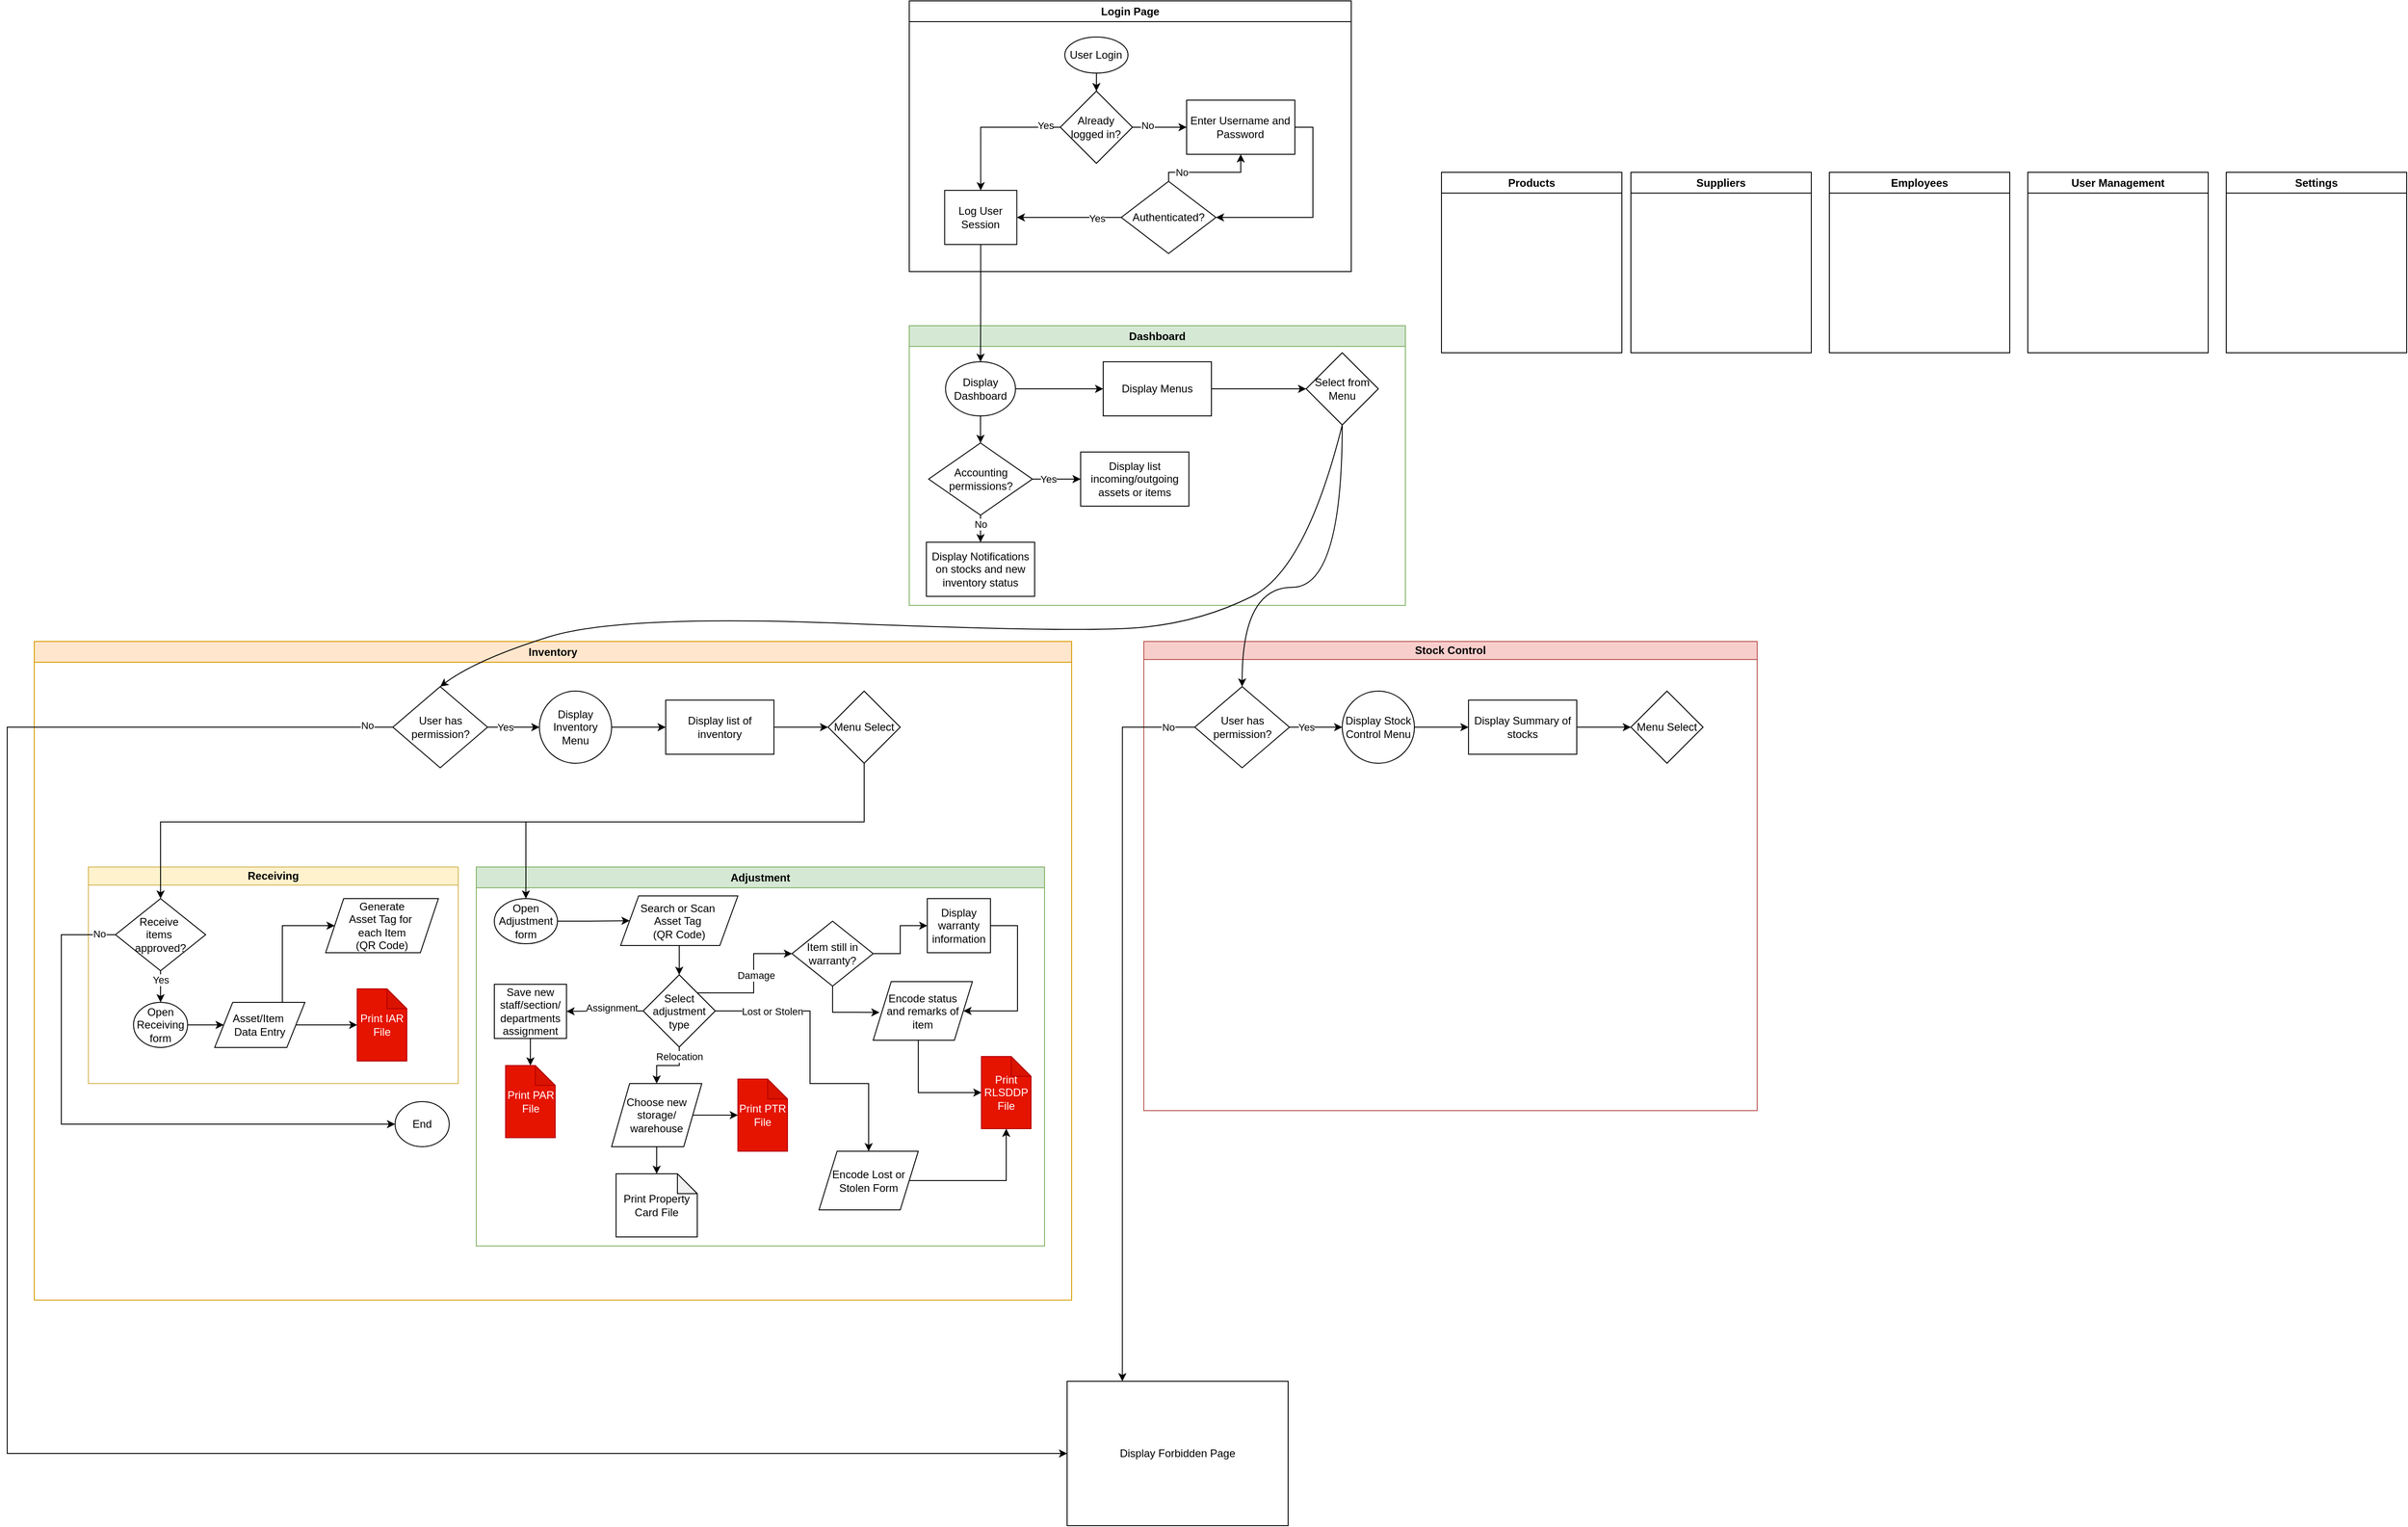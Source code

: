 <mxfile version="24.8.6">
  <diagram id="kgpKYQtTHZ0yAKxKKP6v" name="Page-1">
    <mxGraphModel dx="2643" dy="2066" grid="1" gridSize="10" guides="1" tooltips="1" connect="1" arrows="1" fold="1" page="1" pageScale="1" pageWidth="850" pageHeight="1100" background="#ffffff" math="0" shadow="0">
      <root>
        <mxCell id="0" />
        <mxCell id="1" parent="0" />
        <mxCell id="sbPEuqRtvOU7aVTsuF3H-1" value="Login Page" style="swimlane;whiteSpace=wrap;html=1;" parent="1" vertex="1">
          <mxGeometry x="190" y="-90" width="490" height="300" as="geometry" />
        </mxCell>
        <mxCell id="sbPEuqRtvOU7aVTsuF3H-4" value="" style="edgeStyle=orthogonalEdgeStyle;rounded=0;orthogonalLoop=1;jettySize=auto;html=1;" parent="sbPEuqRtvOU7aVTsuF3H-1" source="sbPEuqRtvOU7aVTsuF3H-2" target="sbPEuqRtvOU7aVTsuF3H-3" edge="1">
          <mxGeometry relative="1" as="geometry" />
        </mxCell>
        <mxCell id="sbPEuqRtvOU7aVTsuF3H-2" value="User Login" style="ellipse;whiteSpace=wrap;html=1;" parent="sbPEuqRtvOU7aVTsuF3H-1" vertex="1">
          <mxGeometry x="172.48" y="40" width="70" height="40" as="geometry" />
        </mxCell>
        <mxCell id="sbPEuqRtvOU7aVTsuF3H-6" value="" style="edgeStyle=orthogonalEdgeStyle;rounded=0;orthogonalLoop=1;jettySize=auto;html=1;" parent="sbPEuqRtvOU7aVTsuF3H-1" source="sbPEuqRtvOU7aVTsuF3H-3" target="sbPEuqRtvOU7aVTsuF3H-5" edge="1">
          <mxGeometry relative="1" as="geometry" />
        </mxCell>
        <mxCell id="sbPEuqRtvOU7aVTsuF3H-8" value="No" style="edgeLabel;html=1;align=center;verticalAlign=middle;resizable=0;points=[];" parent="sbPEuqRtvOU7aVTsuF3H-6" vertex="1" connectable="0">
          <mxGeometry x="-0.444" y="2" relative="1" as="geometry">
            <mxPoint as="offset" />
          </mxGeometry>
        </mxCell>
        <mxCell id="sbPEuqRtvOU7aVTsuF3H-35" style="edgeStyle=orthogonalEdgeStyle;rounded=0;orthogonalLoop=1;jettySize=auto;html=1;exitX=0;exitY=0.5;exitDx=0;exitDy=0;entryX=0.5;entryY=0;entryDx=0;entryDy=0;" parent="sbPEuqRtvOU7aVTsuF3H-1" source="sbPEuqRtvOU7aVTsuF3H-3" target="sbPEuqRtvOU7aVTsuF3H-34" edge="1">
          <mxGeometry relative="1" as="geometry" />
        </mxCell>
        <mxCell id="sbPEuqRtvOU7aVTsuF3H-38" value="Yes" style="edgeLabel;html=1;align=center;verticalAlign=middle;resizable=0;points=[];" parent="sbPEuqRtvOU7aVTsuF3H-35" vertex="1" connectable="0">
          <mxGeometry x="-0.791" y="-2" relative="1" as="geometry">
            <mxPoint as="offset" />
          </mxGeometry>
        </mxCell>
        <mxCell id="sbPEuqRtvOU7aVTsuF3H-3" value="Already logged in?" style="rhombus;whiteSpace=wrap;html=1;" parent="sbPEuqRtvOU7aVTsuF3H-1" vertex="1">
          <mxGeometry x="167.48" y="100" width="80" height="80" as="geometry" />
        </mxCell>
        <mxCell id="sbPEuqRtvOU7aVTsuF3H-15" style="edgeStyle=orthogonalEdgeStyle;rounded=0;orthogonalLoop=1;jettySize=auto;html=1;exitX=1;exitY=0.5;exitDx=0;exitDy=0;entryX=1;entryY=0.5;entryDx=0;entryDy=0;" parent="sbPEuqRtvOU7aVTsuF3H-1" source="sbPEuqRtvOU7aVTsuF3H-5" target="sbPEuqRtvOU7aVTsuF3H-12" edge="1">
          <mxGeometry relative="1" as="geometry" />
        </mxCell>
        <mxCell id="sbPEuqRtvOU7aVTsuF3H-5" value="Enter Username and Password" style="whiteSpace=wrap;html=1;" parent="sbPEuqRtvOU7aVTsuF3H-1" vertex="1">
          <mxGeometry x="307.48" y="110" width="120" height="60" as="geometry" />
        </mxCell>
        <mxCell id="sbPEuqRtvOU7aVTsuF3H-36" style="edgeStyle=orthogonalEdgeStyle;rounded=0;orthogonalLoop=1;jettySize=auto;html=1;exitX=0;exitY=0.5;exitDx=0;exitDy=0;entryX=1;entryY=0.5;entryDx=0;entryDy=0;" parent="sbPEuqRtvOU7aVTsuF3H-1" source="sbPEuqRtvOU7aVTsuF3H-12" target="sbPEuqRtvOU7aVTsuF3H-34" edge="1">
          <mxGeometry relative="1" as="geometry" />
        </mxCell>
        <mxCell id="sbPEuqRtvOU7aVTsuF3H-41" value="Yes" style="edgeLabel;html=1;align=center;verticalAlign=middle;resizable=0;points=[];" parent="sbPEuqRtvOU7aVTsuF3H-36" vertex="1" connectable="0">
          <mxGeometry x="-0.522" y="1" relative="1" as="geometry">
            <mxPoint as="offset" />
          </mxGeometry>
        </mxCell>
        <mxCell id="sbPEuqRtvOU7aVTsuF3H-39" style="edgeStyle=orthogonalEdgeStyle;rounded=0;orthogonalLoop=1;jettySize=auto;html=1;exitX=0.5;exitY=0;exitDx=0;exitDy=0;entryX=0.5;entryY=1;entryDx=0;entryDy=0;" parent="sbPEuqRtvOU7aVTsuF3H-1" source="sbPEuqRtvOU7aVTsuF3H-12" target="sbPEuqRtvOU7aVTsuF3H-5" edge="1">
          <mxGeometry relative="1" as="geometry">
            <Array as="points">
              <mxPoint x="288" y="190" />
              <mxPoint x="368" y="190" />
            </Array>
          </mxGeometry>
        </mxCell>
        <mxCell id="sbPEuqRtvOU7aVTsuF3H-40" value="No" style="edgeLabel;html=1;align=center;verticalAlign=middle;resizable=0;points=[];" parent="sbPEuqRtvOU7aVTsuF3H-39" vertex="1" connectable="0">
          <mxGeometry x="-0.567" relative="1" as="geometry">
            <mxPoint as="offset" />
          </mxGeometry>
        </mxCell>
        <mxCell id="sbPEuqRtvOU7aVTsuF3H-12" value="Authenticated?" style="rhombus;whiteSpace=wrap;html=1;" parent="sbPEuqRtvOU7aVTsuF3H-1" vertex="1">
          <mxGeometry x="235" y="200" width="105" height="80" as="geometry" />
        </mxCell>
        <mxCell id="sbPEuqRtvOU7aVTsuF3H-34" value="Log User Session" style="rounded=0;whiteSpace=wrap;html=1;" parent="sbPEuqRtvOU7aVTsuF3H-1" vertex="1">
          <mxGeometry x="39.24" y="210" width="80" height="60" as="geometry" />
        </mxCell>
        <mxCell id="sbPEuqRtvOU7aVTsuF3H-19" value="Dashboard" style="swimlane;whiteSpace=wrap;html=1;fillColor=#d5e8d4;strokeColor=#82b366;" parent="1" vertex="1">
          <mxGeometry x="190" y="270" width="550" height="310" as="geometry">
            <mxRectangle x="190" y="350" width="100" height="30" as="alternateBounds" />
          </mxGeometry>
        </mxCell>
        <mxCell id="sbPEuqRtvOU7aVTsuF3H-44" value="" style="edgeStyle=orthogonalEdgeStyle;rounded=0;orthogonalLoop=1;jettySize=auto;html=1;" parent="sbPEuqRtvOU7aVTsuF3H-19" source="sbPEuqRtvOU7aVTsuF3H-20" target="sbPEuqRtvOU7aVTsuF3H-43" edge="1">
          <mxGeometry relative="1" as="geometry" />
        </mxCell>
        <mxCell id="mD3hHIEsa4qXd8ChemdI-111" value="" style="edgeStyle=orthogonalEdgeStyle;rounded=0;orthogonalLoop=1;jettySize=auto;html=1;" parent="sbPEuqRtvOU7aVTsuF3H-19" source="sbPEuqRtvOU7aVTsuF3H-20" target="mD3hHIEsa4qXd8ChemdI-104" edge="1">
          <mxGeometry relative="1" as="geometry" />
        </mxCell>
        <mxCell id="sbPEuqRtvOU7aVTsuF3H-20" value="Display Dashboard" style="ellipse;whiteSpace=wrap;html=1;" parent="sbPEuqRtvOU7aVTsuF3H-19" vertex="1">
          <mxGeometry x="40.24" y="40" width="77.52" height="60" as="geometry" />
        </mxCell>
        <mxCell id="sbPEuqRtvOU7aVTsuF3H-47" value="" style="edgeStyle=orthogonalEdgeStyle;rounded=0;orthogonalLoop=1;jettySize=auto;html=1;" parent="sbPEuqRtvOU7aVTsuF3H-19" source="sbPEuqRtvOU7aVTsuF3H-43" target="sbPEuqRtvOU7aVTsuF3H-46" edge="1">
          <mxGeometry relative="1" as="geometry" />
        </mxCell>
        <mxCell id="sbPEuqRtvOU7aVTsuF3H-43" value="Display Menus" style="whiteSpace=wrap;html=1;" parent="sbPEuqRtvOU7aVTsuF3H-19" vertex="1">
          <mxGeometry x="215.0" y="40" width="120" height="60" as="geometry" />
        </mxCell>
        <mxCell id="sbPEuqRtvOU7aVTsuF3H-46" value="Select from Menu" style="rhombus;whiteSpace=wrap;html=1;" parent="sbPEuqRtvOU7aVTsuF3H-19" vertex="1">
          <mxGeometry x="440" y="30" width="80" height="80" as="geometry" />
        </mxCell>
        <mxCell id="mD3hHIEsa4qXd8ChemdI-102" value="Display Notifications on stocks and new inventory status" style="whiteSpace=wrap;html=1;" parent="sbPEuqRtvOU7aVTsuF3H-19" vertex="1">
          <mxGeometry x="19" y="240" width="120" height="60" as="geometry" />
        </mxCell>
        <mxCell id="mD3hHIEsa4qXd8ChemdI-112" value="" style="edgeStyle=orthogonalEdgeStyle;rounded=0;orthogonalLoop=1;jettySize=auto;html=1;" parent="sbPEuqRtvOU7aVTsuF3H-19" source="mD3hHIEsa4qXd8ChemdI-104" target="mD3hHIEsa4qXd8ChemdI-102" edge="1">
          <mxGeometry relative="1" as="geometry" />
        </mxCell>
        <mxCell id="mD3hHIEsa4qXd8ChemdI-113" value="No" style="edgeLabel;html=1;align=center;verticalAlign=middle;resizable=0;points=[];" parent="mD3hHIEsa4qXd8ChemdI-112" vertex="1" connectable="0">
          <mxGeometry x="-0.717" y="-1" relative="1" as="geometry">
            <mxPoint x="1" y="3" as="offset" />
          </mxGeometry>
        </mxCell>
        <mxCell id="mD3hHIEsa4qXd8ChemdI-115" value="" style="edgeStyle=orthogonalEdgeStyle;rounded=0;orthogonalLoop=1;jettySize=auto;html=1;" parent="sbPEuqRtvOU7aVTsuF3H-19" source="mD3hHIEsa4qXd8ChemdI-104" target="mD3hHIEsa4qXd8ChemdI-114" edge="1">
          <mxGeometry relative="1" as="geometry" />
        </mxCell>
        <mxCell id="mD3hHIEsa4qXd8ChemdI-116" value="Yes" style="edgeLabel;html=1;align=center;verticalAlign=middle;resizable=0;points=[];" parent="mD3hHIEsa4qXd8ChemdI-115" vertex="1" connectable="0">
          <mxGeometry x="-0.337" relative="1" as="geometry">
            <mxPoint as="offset" />
          </mxGeometry>
        </mxCell>
        <mxCell id="mD3hHIEsa4qXd8ChemdI-104" value="Accounting permissions?" style="rhombus;whiteSpace=wrap;html=1;" parent="sbPEuqRtvOU7aVTsuF3H-19" vertex="1">
          <mxGeometry x="21.5" y="130" width="115" height="80" as="geometry" />
        </mxCell>
        <mxCell id="mD3hHIEsa4qXd8ChemdI-114" value="Display list incoming/outgoing assets or items" style="whiteSpace=wrap;html=1;" parent="sbPEuqRtvOU7aVTsuF3H-19" vertex="1">
          <mxGeometry x="190" y="140" width="120" height="60" as="geometry" />
        </mxCell>
        <mxCell id="sbPEuqRtvOU7aVTsuF3H-48" value="Inventory" style="swimlane;whiteSpace=wrap;html=1;fillColor=#ffe6cc;strokeColor=#d79b00;" parent="1" vertex="1">
          <mxGeometry x="-780" y="620" width="1150" height="730" as="geometry" />
        </mxCell>
        <mxCell id="sbPEuqRtvOU7aVTsuF3H-61" value="" style="edgeStyle=orthogonalEdgeStyle;rounded=0;orthogonalLoop=1;jettySize=auto;html=1;" parent="sbPEuqRtvOU7aVTsuF3H-48" source="sbPEuqRtvOU7aVTsuF3H-55" target="sbPEuqRtvOU7aVTsuF3H-60" edge="1">
          <mxGeometry relative="1" as="geometry" />
        </mxCell>
        <mxCell id="sbPEuqRtvOU7aVTsuF3H-73" value="Yes" style="edgeLabel;html=1;align=center;verticalAlign=middle;resizable=0;points=[];" parent="sbPEuqRtvOU7aVTsuF3H-61" vertex="1" connectable="0">
          <mxGeometry x="-0.325" relative="1" as="geometry">
            <mxPoint as="offset" />
          </mxGeometry>
        </mxCell>
        <mxCell id="sbPEuqRtvOU7aVTsuF3H-55" value="User has permission?" style="rhombus;whiteSpace=wrap;html=1;" parent="sbPEuqRtvOU7aVTsuF3H-48" vertex="1">
          <mxGeometry x="397.5" y="50" width="105" height="90" as="geometry" />
        </mxCell>
        <mxCell id="sbPEuqRtvOU7aVTsuF3H-81" style="edgeStyle=orthogonalEdgeStyle;rounded=0;orthogonalLoop=1;jettySize=auto;html=1;exitX=1;exitY=0.5;exitDx=0;exitDy=0;entryX=0;entryY=0.5;entryDx=0;entryDy=0;" parent="sbPEuqRtvOU7aVTsuF3H-48" source="sbPEuqRtvOU7aVTsuF3H-60" target="sbPEuqRtvOU7aVTsuF3H-80" edge="1">
          <mxGeometry relative="1" as="geometry" />
        </mxCell>
        <mxCell id="sbPEuqRtvOU7aVTsuF3H-60" value="Display Inventory Menu" style="ellipse;whiteSpace=wrap;html=1;" parent="sbPEuqRtvOU7aVTsuF3H-48" vertex="1">
          <mxGeometry x="560" y="55" width="80" height="80" as="geometry" />
        </mxCell>
        <mxCell id="sbPEuqRtvOU7aVTsuF3H-62" value="Receiving" style="swimlane;whiteSpace=wrap;html=1;startSize=20;fillColor=#fff2cc;strokeColor=#d6b656;" parent="sbPEuqRtvOU7aVTsuF3H-48" vertex="1">
          <mxGeometry x="60" y="250" width="410" height="240" as="geometry" />
        </mxCell>
        <mxCell id="mD3hHIEsa4qXd8ChemdI-2" value="" style="edgeStyle=orthogonalEdgeStyle;rounded=0;orthogonalLoop=1;jettySize=auto;html=1;" parent="sbPEuqRtvOU7aVTsuF3H-62" source="sbPEuqRtvOU7aVTsuF3H-78" target="mD3hHIEsa4qXd8ChemdI-1" edge="1">
          <mxGeometry relative="1" as="geometry" />
        </mxCell>
        <mxCell id="sbPEuqRtvOU7aVTsuF3H-78" value="Open Receiving form" style="ellipse;whiteSpace=wrap;html=1;" parent="sbPEuqRtvOU7aVTsuF3H-62" vertex="1">
          <mxGeometry x="50" y="150" width="60" height="50" as="geometry" />
        </mxCell>
        <mxCell id="mD3hHIEsa4qXd8ChemdI-20" style="edgeStyle=orthogonalEdgeStyle;rounded=0;orthogonalLoop=1;jettySize=auto;html=1;entryX=0;entryY=0.5;entryDx=0;entryDy=0;exitX=0.75;exitY=0;exitDx=0;exitDy=0;" parent="sbPEuqRtvOU7aVTsuF3H-62" source="mD3hHIEsa4qXd8ChemdI-1" target="mD3hHIEsa4qXd8ChemdI-4" edge="1">
          <mxGeometry relative="1" as="geometry">
            <mxPoint x="220" y="110" as="sourcePoint" />
            <Array as="points">
              <mxPoint x="215" y="65" />
            </Array>
          </mxGeometry>
        </mxCell>
        <mxCell id="mD3hHIEsa4qXd8ChemdI-1" value="Asset/Item&amp;nbsp;&lt;div&gt;Data Entry&lt;/div&gt;" style="shape=parallelogram;perimeter=parallelogramPerimeter;whiteSpace=wrap;html=1;fixedSize=1;" parent="sbPEuqRtvOU7aVTsuF3H-62" vertex="1">
          <mxGeometry x="140" y="150" width="100" height="50" as="geometry" />
        </mxCell>
        <mxCell id="mD3hHIEsa4qXd8ChemdI-4" value="Generate&lt;div&gt;Asset Tag for&amp;nbsp;&lt;/div&gt;&lt;div&gt;each Item&lt;/div&gt;&lt;div&gt;(QR Code)&lt;/div&gt;" style="shape=parallelogram;perimeter=parallelogramPerimeter;whiteSpace=wrap;html=1;fixedSize=1;" parent="sbPEuqRtvOU7aVTsuF3H-62" vertex="1">
          <mxGeometry x="263" y="35" width="125" height="60" as="geometry" />
        </mxCell>
        <mxCell id="mD3hHIEsa4qXd8ChemdI-8" value="Print IAR&lt;div&gt;File&lt;/div&gt;" style="shape=note;whiteSpace=wrap;html=1;backgroundOutline=1;darkOpacity=0.05;size=22;fillColor=#e51400;fontColor=#ffffff;strokeColor=#B20000;" parent="sbPEuqRtvOU7aVTsuF3H-62" vertex="1">
          <mxGeometry x="298" y="135" width="55" height="80" as="geometry" />
        </mxCell>
        <mxCell id="mD3hHIEsa4qXd8ChemdI-18" style="edgeStyle=orthogonalEdgeStyle;rounded=0;orthogonalLoop=1;jettySize=auto;html=1;exitX=0.5;exitY=1;exitDx=0;exitDy=0;entryX=0.5;entryY=0;entryDx=0;entryDy=0;" parent="sbPEuqRtvOU7aVTsuF3H-62" source="mD3hHIEsa4qXd8ChemdI-11" target="sbPEuqRtvOU7aVTsuF3H-78" edge="1">
          <mxGeometry relative="1" as="geometry" />
        </mxCell>
        <mxCell id="mD3hHIEsa4qXd8ChemdI-22" value="Yes" style="edgeLabel;html=1;align=center;verticalAlign=middle;resizable=0;points=[];" parent="mD3hHIEsa4qXd8ChemdI-18" vertex="1" connectable="0">
          <mxGeometry x="-0.166" y="1" relative="1" as="geometry">
            <mxPoint x="-1" y="-5" as="offset" />
          </mxGeometry>
        </mxCell>
        <mxCell id="mD3hHIEsa4qXd8ChemdI-11" value="Receive&amp;nbsp;&lt;div&gt;items&amp;nbsp;&lt;/div&gt;&lt;div&gt;approved?&lt;/div&gt;" style="rhombus;whiteSpace=wrap;html=1;" parent="sbPEuqRtvOU7aVTsuF3H-62" vertex="1">
          <mxGeometry x="30" y="35" width="100" height="80" as="geometry" />
        </mxCell>
        <mxCell id="mD3hHIEsa4qXd8ChemdI-21" style="edgeStyle=orthogonalEdgeStyle;rounded=0;orthogonalLoop=1;jettySize=auto;html=1;exitX=1;exitY=0.5;exitDx=0;exitDy=0;entryX=0;entryY=0.5;entryDx=0;entryDy=0;entryPerimeter=0;" parent="sbPEuqRtvOU7aVTsuF3H-62" source="mD3hHIEsa4qXd8ChemdI-1" target="mD3hHIEsa4qXd8ChemdI-8" edge="1">
          <mxGeometry relative="1" as="geometry" />
        </mxCell>
        <mxCell id="sbPEuqRtvOU7aVTsuF3H-71" value="Adjustment" style="swimlane;whiteSpace=wrap;html=1;fillColor=#d5e8d4;strokeColor=#82b366;" parent="sbPEuqRtvOU7aVTsuF3H-48" vertex="1">
          <mxGeometry x="490" y="250" width="630" height="420" as="geometry" />
        </mxCell>
        <mxCell id="mD3hHIEsa4qXd8ChemdI-38" style="edgeStyle=orthogonalEdgeStyle;rounded=0;orthogonalLoop=1;jettySize=auto;html=1;" parent="sbPEuqRtvOU7aVTsuF3H-71" source="mD3hHIEsa4qXd8ChemdI-26" target="mD3hHIEsa4qXd8ChemdI-37" edge="1">
          <mxGeometry relative="1" as="geometry" />
        </mxCell>
        <mxCell id="mD3hHIEsa4qXd8ChemdI-26" value="Open Adjustment form" style="ellipse;whiteSpace=wrap;html=1;" parent="sbPEuqRtvOU7aVTsuF3H-71" vertex="1">
          <mxGeometry x="20" y="35" width="70" height="50" as="geometry" />
        </mxCell>
        <mxCell id="mD3hHIEsa4qXd8ChemdI-36" style="edgeStyle=orthogonalEdgeStyle;rounded=0;orthogonalLoop=1;jettySize=auto;html=1;exitX=0;exitY=0.5;exitDx=0;exitDy=0;" parent="sbPEuqRtvOU7aVTsuF3H-71" source="mD3hHIEsa4qXd8ChemdI-32" target="mD3hHIEsa4qXd8ChemdI-35" edge="1">
          <mxGeometry relative="1" as="geometry" />
        </mxCell>
        <mxCell id="mD3hHIEsa4qXd8ChemdI-43" value="Assignment" style="edgeLabel;html=1;align=center;verticalAlign=middle;resizable=0;points=[];" parent="mD3hHIEsa4qXd8ChemdI-36" vertex="1" connectable="0">
          <mxGeometry x="-0.415" relative="1" as="geometry">
            <mxPoint x="-10" y="-4" as="offset" />
          </mxGeometry>
        </mxCell>
        <mxCell id="mD3hHIEsa4qXd8ChemdI-45" style="edgeStyle=orthogonalEdgeStyle;rounded=0;orthogonalLoop=1;jettySize=auto;html=1;exitX=0.5;exitY=1;exitDx=0;exitDy=0;entryX=0.5;entryY=0;entryDx=0;entryDy=0;" parent="sbPEuqRtvOU7aVTsuF3H-71" source="mD3hHIEsa4qXd8ChemdI-32" target="mD3hHIEsa4qXd8ChemdI-44" edge="1">
          <mxGeometry relative="1" as="geometry">
            <Array as="points">
              <mxPoint x="225" y="220" />
              <mxPoint x="200" y="220" />
            </Array>
          </mxGeometry>
        </mxCell>
        <mxCell id="mD3hHIEsa4qXd8ChemdI-46" value="Relocation" style="edgeLabel;html=1;align=center;verticalAlign=middle;resizable=0;points=[];" parent="mD3hHIEsa4qXd8ChemdI-45" vertex="1" connectable="0">
          <mxGeometry x="-0.529" relative="1" as="geometry">
            <mxPoint y="-5" as="offset" />
          </mxGeometry>
        </mxCell>
        <mxCell id="mD3hHIEsa4qXd8ChemdI-71" value="" style="edgeStyle=orthogonalEdgeStyle;rounded=0;orthogonalLoop=1;jettySize=auto;html=1;exitX=1;exitY=0;exitDx=0;exitDy=0;" parent="sbPEuqRtvOU7aVTsuF3H-71" source="mD3hHIEsa4qXd8ChemdI-32" target="mD3hHIEsa4qXd8ChemdI-69" edge="1">
          <mxGeometry relative="1" as="geometry" />
        </mxCell>
        <mxCell id="mD3hHIEsa4qXd8ChemdI-72" value="Damage" style="edgeLabel;html=1;align=center;verticalAlign=middle;resizable=0;points=[];" parent="mD3hHIEsa4qXd8ChemdI-71" vertex="1" connectable="0">
          <mxGeometry x="-0.312" y="2" relative="1" as="geometry">
            <mxPoint x="14" y="-18" as="offset" />
          </mxGeometry>
        </mxCell>
        <mxCell id="mD3hHIEsa4qXd8ChemdI-85" style="edgeStyle=orthogonalEdgeStyle;rounded=0;orthogonalLoop=1;jettySize=auto;html=1;entryX=0.5;entryY=0;entryDx=0;entryDy=0;" parent="sbPEuqRtvOU7aVTsuF3H-71" source="mD3hHIEsa4qXd8ChemdI-32" target="mD3hHIEsa4qXd8ChemdI-84" edge="1">
          <mxGeometry relative="1" as="geometry">
            <Array as="points">
              <mxPoint x="370" y="160" />
              <mxPoint x="370" y="240" />
              <mxPoint x="435" y="240" />
            </Array>
          </mxGeometry>
        </mxCell>
        <mxCell id="mD3hHIEsa4qXd8ChemdI-86" value="Lost or Stolen" style="edgeLabel;html=1;align=center;verticalAlign=middle;resizable=0;points=[];" parent="mD3hHIEsa4qXd8ChemdI-85" vertex="1" connectable="0">
          <mxGeometry x="-0.615" relative="1" as="geometry">
            <mxPoint as="offset" />
          </mxGeometry>
        </mxCell>
        <mxCell id="mD3hHIEsa4qXd8ChemdI-32" value="Select adjustment type" style="rhombus;whiteSpace=wrap;html=1;" parent="sbPEuqRtvOU7aVTsuF3H-71" vertex="1">
          <mxGeometry x="185" y="119.5" width="80" height="80" as="geometry" />
        </mxCell>
        <mxCell id="mD3hHIEsa4qXd8ChemdI-42" value="" style="edgeStyle=orthogonalEdgeStyle;rounded=0;orthogonalLoop=1;jettySize=auto;html=1;" parent="sbPEuqRtvOU7aVTsuF3H-71" source="mD3hHIEsa4qXd8ChemdI-35" target="mD3hHIEsa4qXd8ChemdI-40" edge="1">
          <mxGeometry relative="1" as="geometry" />
        </mxCell>
        <mxCell id="mD3hHIEsa4qXd8ChemdI-35" value="Save new staff/section/&lt;div&gt;departments assignment&lt;/div&gt;" style="rounded=0;whiteSpace=wrap;html=1;" parent="sbPEuqRtvOU7aVTsuF3H-71" vertex="1">
          <mxGeometry x="20" y="130" width="80" height="60" as="geometry" />
        </mxCell>
        <mxCell id="mD3hHIEsa4qXd8ChemdI-39" value="" style="edgeStyle=orthogonalEdgeStyle;rounded=0;orthogonalLoop=1;jettySize=auto;html=1;" parent="sbPEuqRtvOU7aVTsuF3H-71" source="mD3hHIEsa4qXd8ChemdI-37" target="mD3hHIEsa4qXd8ChemdI-32" edge="1">
          <mxGeometry relative="1" as="geometry" />
        </mxCell>
        <mxCell id="mD3hHIEsa4qXd8ChemdI-37" value="Search or Scan&amp;nbsp;&lt;div&gt;Asset Tag&amp;nbsp;&lt;/div&gt;&lt;div&gt;(QR Code)&lt;/div&gt;" style="shape=parallelogram;perimeter=parallelogramPerimeter;whiteSpace=wrap;html=1;fixedSize=1;" parent="sbPEuqRtvOU7aVTsuF3H-71" vertex="1">
          <mxGeometry x="160" y="32" width="130" height="55" as="geometry" />
        </mxCell>
        <mxCell id="mD3hHIEsa4qXd8ChemdI-40" value="Print PAR File" style="shape=note;whiteSpace=wrap;html=1;backgroundOutline=1;darkOpacity=0.05;size=22;fillColor=#e51400;fontColor=#ffffff;strokeColor=#B20000;" parent="sbPEuqRtvOU7aVTsuF3H-71" vertex="1">
          <mxGeometry x="32.5" y="220" width="55" height="80" as="geometry" />
        </mxCell>
        <mxCell id="mD3hHIEsa4qXd8ChemdI-64" value="" style="edgeStyle=orthogonalEdgeStyle;rounded=0;orthogonalLoop=1;jettySize=auto;html=1;" parent="sbPEuqRtvOU7aVTsuF3H-71" source="mD3hHIEsa4qXd8ChemdI-44" target="mD3hHIEsa4qXd8ChemdI-63" edge="1">
          <mxGeometry relative="1" as="geometry" />
        </mxCell>
        <mxCell id="mD3hHIEsa4qXd8ChemdI-65" value="" style="edgeStyle=orthogonalEdgeStyle;rounded=0;orthogonalLoop=1;jettySize=auto;html=1;" parent="sbPEuqRtvOU7aVTsuF3H-71" source="mD3hHIEsa4qXd8ChemdI-44" target="mD3hHIEsa4qXd8ChemdI-47" edge="1">
          <mxGeometry relative="1" as="geometry" />
        </mxCell>
        <mxCell id="mD3hHIEsa4qXd8ChemdI-44" value="Choose new storage/&lt;div&gt;warehouse&lt;/div&gt;" style="rounded=0;whiteSpace=wrap;html=1;shape=parallelogram;perimeter=parallelogramPerimeter;fixedSize=1;" parent="sbPEuqRtvOU7aVTsuF3H-71" vertex="1">
          <mxGeometry x="150" y="240" width="100" height="70" as="geometry" />
        </mxCell>
        <mxCell id="mD3hHIEsa4qXd8ChemdI-47" value="Print PTR File" style="shape=note;whiteSpace=wrap;html=1;backgroundOutline=1;darkOpacity=0.05;size=22;fillColor=#e51400;fontColor=#ffffff;strokeColor=#B20000;" parent="sbPEuqRtvOU7aVTsuF3H-71" vertex="1">
          <mxGeometry x="290" y="235" width="55" height="80" as="geometry" />
        </mxCell>
        <mxCell id="mD3hHIEsa4qXd8ChemdI-63" value="Print Property Card File" style="shape=note;whiteSpace=wrap;html=1;backgroundOutline=1;darkOpacity=0.05;size=22;" parent="sbPEuqRtvOU7aVTsuF3H-71" vertex="1">
          <mxGeometry x="155" y="340" width="90" height="70" as="geometry" />
        </mxCell>
        <mxCell id="mD3hHIEsa4qXd8ChemdI-66" value="Encode status&lt;div&gt;and remarks of&lt;/div&gt;&lt;div&gt;item&lt;/div&gt;" style="rounded=0;whiteSpace=wrap;html=1;shape=parallelogram;perimeter=parallelogramPerimeter;fixedSize=1;" parent="sbPEuqRtvOU7aVTsuF3H-71" vertex="1">
          <mxGeometry x="440" y="127" width="110" height="65" as="geometry" />
        </mxCell>
        <mxCell id="mD3hHIEsa4qXd8ChemdI-80" style="edgeStyle=orthogonalEdgeStyle;rounded=0;orthogonalLoop=1;jettySize=auto;html=1;entryX=0;entryY=0.5;entryDx=0;entryDy=0;" parent="sbPEuqRtvOU7aVTsuF3H-71" source="mD3hHIEsa4qXd8ChemdI-69" target="mD3hHIEsa4qXd8ChemdI-70" edge="1">
          <mxGeometry relative="1" as="geometry" />
        </mxCell>
        <mxCell id="mD3hHIEsa4qXd8ChemdI-69" value="Item still in warranty?" style="rounded=0;whiteSpace=wrap;html=1;shape=rhombus;perimeter=rhombusPerimeter;" parent="sbPEuqRtvOU7aVTsuF3H-71" vertex="1">
          <mxGeometry x="350" y="60" width="90" height="72" as="geometry" />
        </mxCell>
        <mxCell id="mD3hHIEsa4qXd8ChemdI-83" style="edgeStyle=orthogonalEdgeStyle;rounded=0;orthogonalLoop=1;jettySize=auto;html=1;entryX=1;entryY=0.5;entryDx=0;entryDy=0;" parent="sbPEuqRtvOU7aVTsuF3H-71" source="mD3hHIEsa4qXd8ChemdI-70" target="mD3hHIEsa4qXd8ChemdI-66" edge="1">
          <mxGeometry relative="1" as="geometry">
            <Array as="points">
              <mxPoint x="600" y="65" />
              <mxPoint x="600" y="160" />
            </Array>
          </mxGeometry>
        </mxCell>
        <mxCell id="mD3hHIEsa4qXd8ChemdI-70" value="Display warranty information" style="rounded=0;whiteSpace=wrap;html=1;" parent="sbPEuqRtvOU7aVTsuF3H-71" vertex="1">
          <mxGeometry x="500" y="35" width="70" height="60" as="geometry" />
        </mxCell>
        <mxCell id="mD3hHIEsa4qXd8ChemdI-78" value="Print RLSDDP&lt;div&gt;File&lt;/div&gt;" style="shape=note;whiteSpace=wrap;html=1;backgroundOutline=1;darkOpacity=0.05;size=22;fillColor=#e51400;fontColor=#ffffff;strokeColor=#B20000;" parent="sbPEuqRtvOU7aVTsuF3H-71" vertex="1">
          <mxGeometry x="560" y="210" width="55" height="80" as="geometry" />
        </mxCell>
        <mxCell id="mD3hHIEsa4qXd8ChemdI-81" style="edgeStyle=orthogonalEdgeStyle;rounded=0;orthogonalLoop=1;jettySize=auto;html=1;exitX=0.5;exitY=1;exitDx=0;exitDy=0;entryX=0.063;entryY=0.525;entryDx=0;entryDy=0;entryPerimeter=0;" parent="sbPEuqRtvOU7aVTsuF3H-71" source="mD3hHIEsa4qXd8ChemdI-69" target="mD3hHIEsa4qXd8ChemdI-66" edge="1">
          <mxGeometry relative="1" as="geometry">
            <Array as="points">
              <mxPoint x="395" y="161" />
              <mxPoint x="420" y="161" />
            </Array>
          </mxGeometry>
        </mxCell>
        <mxCell id="mD3hHIEsa4qXd8ChemdI-82" style="edgeStyle=orthogonalEdgeStyle;rounded=0;orthogonalLoop=1;jettySize=auto;html=1;entryX=0;entryY=0.5;entryDx=0;entryDy=0;entryPerimeter=0;" parent="sbPEuqRtvOU7aVTsuF3H-71" source="mD3hHIEsa4qXd8ChemdI-66" target="mD3hHIEsa4qXd8ChemdI-78" edge="1">
          <mxGeometry relative="1" as="geometry">
            <Array as="points">
              <mxPoint x="490" y="250" />
            </Array>
          </mxGeometry>
        </mxCell>
        <mxCell id="mD3hHIEsa4qXd8ChemdI-84" value="Encode Lost or Stolen Form" style="rounded=0;whiteSpace=wrap;html=1;shape=parallelogram;perimeter=parallelogramPerimeter;fixedSize=1;" parent="sbPEuqRtvOU7aVTsuF3H-71" vertex="1">
          <mxGeometry x="380" y="315" width="110" height="65" as="geometry" />
        </mxCell>
        <mxCell id="mD3hHIEsa4qXd8ChemdI-87" style="edgeStyle=orthogonalEdgeStyle;rounded=0;orthogonalLoop=1;jettySize=auto;html=1;entryX=0.5;entryY=1;entryDx=0;entryDy=0;entryPerimeter=0;" parent="sbPEuqRtvOU7aVTsuF3H-71" source="mD3hHIEsa4qXd8ChemdI-84" target="mD3hHIEsa4qXd8ChemdI-78" edge="1">
          <mxGeometry relative="1" as="geometry" />
        </mxCell>
        <mxCell id="sbPEuqRtvOU7aVTsuF3H-77" style="edgeStyle=orthogonalEdgeStyle;rounded=0;orthogonalLoop=1;jettySize=auto;html=1;exitX=0.5;exitY=1;exitDx=0;exitDy=0;entryX=0.5;entryY=0;entryDx=0;entryDy=0;" parent="sbPEuqRtvOU7aVTsuF3H-48" source="sbPEuqRtvOU7aVTsuF3H-74" target="mD3hHIEsa4qXd8ChemdI-26" edge="1">
          <mxGeometry relative="1" as="geometry">
            <Array as="points">
              <mxPoint x="920" y="200" />
              <mxPoint x="545" y="200" />
            </Array>
          </mxGeometry>
        </mxCell>
        <mxCell id="mD3hHIEsa4qXd8ChemdI-19" style="edgeStyle=orthogonalEdgeStyle;rounded=0;orthogonalLoop=1;jettySize=auto;html=1;exitX=0.5;exitY=1;exitDx=0;exitDy=0;entryX=0.5;entryY=0;entryDx=0;entryDy=0;" parent="sbPEuqRtvOU7aVTsuF3H-48" source="sbPEuqRtvOU7aVTsuF3H-74" target="mD3hHIEsa4qXd8ChemdI-11" edge="1">
          <mxGeometry relative="1" as="geometry">
            <Array as="points">
              <mxPoint x="920" y="200" />
              <mxPoint x="140" y="200" />
            </Array>
          </mxGeometry>
        </mxCell>
        <mxCell id="sbPEuqRtvOU7aVTsuF3H-74" value="Menu Select" style="rhombus;whiteSpace=wrap;html=1;" parent="sbPEuqRtvOU7aVTsuF3H-48" vertex="1">
          <mxGeometry x="880" y="55" width="80" height="80" as="geometry" />
        </mxCell>
        <mxCell id="mD3hHIEsa4qXd8ChemdI-101" style="edgeStyle=orthogonalEdgeStyle;rounded=0;orthogonalLoop=1;jettySize=auto;html=1;exitX=1;exitY=0.5;exitDx=0;exitDy=0;entryX=0;entryY=0.5;entryDx=0;entryDy=0;" parent="sbPEuqRtvOU7aVTsuF3H-48" source="sbPEuqRtvOU7aVTsuF3H-80" target="sbPEuqRtvOU7aVTsuF3H-74" edge="1">
          <mxGeometry relative="1" as="geometry" />
        </mxCell>
        <mxCell id="sbPEuqRtvOU7aVTsuF3H-80" value="Display list of inventory" style="whiteSpace=wrap;html=1;" parent="sbPEuqRtvOU7aVTsuF3H-48" vertex="1">
          <mxGeometry x="700" y="65" width="120" height="60" as="geometry" />
        </mxCell>
        <mxCell id="mD3hHIEsa4qXd8ChemdI-23" value="End" style="ellipse;whiteSpace=wrap;html=1;" parent="sbPEuqRtvOU7aVTsuF3H-48" vertex="1">
          <mxGeometry x="400" y="510" width="60" height="50" as="geometry" />
        </mxCell>
        <mxCell id="mD3hHIEsa4qXd8ChemdI-27" style="edgeStyle=orthogonalEdgeStyle;rounded=0;orthogonalLoop=1;jettySize=auto;html=1;entryX=0;entryY=0.5;entryDx=0;entryDy=0;" parent="sbPEuqRtvOU7aVTsuF3H-48" source="mD3hHIEsa4qXd8ChemdI-11" target="mD3hHIEsa4qXd8ChemdI-23" edge="1">
          <mxGeometry relative="1" as="geometry">
            <Array as="points">
              <mxPoint x="30" y="325" />
              <mxPoint x="30" y="535" />
            </Array>
          </mxGeometry>
        </mxCell>
        <mxCell id="mD3hHIEsa4qXd8ChemdI-28" value="No" style="edgeLabel;html=1;align=center;verticalAlign=middle;resizable=0;points=[];" parent="mD3hHIEsa4qXd8ChemdI-27" vertex="1" connectable="0">
          <mxGeometry x="-0.944" y="-1" relative="1" as="geometry">
            <mxPoint as="offset" />
          </mxGeometry>
        </mxCell>
        <mxCell id="sbPEuqRtvOU7aVTsuF3H-49" value="Stock Control" style="swimlane;whiteSpace=wrap;html=1;fillColor=#f8cecc;strokeColor=#b85450;startSize=20;" parent="1" vertex="1">
          <mxGeometry x="450" y="620" width="680" height="520" as="geometry" />
        </mxCell>
        <mxCell id="mD3hHIEsa4qXd8ChemdI-95" style="edgeStyle=orthogonalEdgeStyle;rounded=0;orthogonalLoop=1;jettySize=auto;html=1;exitX=1;exitY=0.5;exitDx=0;exitDy=0;" parent="sbPEuqRtvOU7aVTsuF3H-49" source="mD3hHIEsa4qXd8ChemdI-88" target="mD3hHIEsa4qXd8ChemdI-94" edge="1">
          <mxGeometry relative="1" as="geometry" />
        </mxCell>
        <mxCell id="mD3hHIEsa4qXd8ChemdI-96" value="Yes" style="edgeLabel;html=1;align=center;verticalAlign=middle;resizable=0;points=[];" parent="mD3hHIEsa4qXd8ChemdI-95" vertex="1" connectable="0">
          <mxGeometry x="-0.597" y="1" relative="1" as="geometry">
            <mxPoint x="6" y="1" as="offset" />
          </mxGeometry>
        </mxCell>
        <mxCell id="mD3hHIEsa4qXd8ChemdI-88" value="User has permission?" style="rhombus;whiteSpace=wrap;html=1;" parent="sbPEuqRtvOU7aVTsuF3H-49" vertex="1">
          <mxGeometry x="56.52" y="50" width="105" height="90" as="geometry" />
        </mxCell>
        <mxCell id="mD3hHIEsa4qXd8ChemdI-98" style="edgeStyle=orthogonalEdgeStyle;rounded=0;orthogonalLoop=1;jettySize=auto;html=1;exitX=1;exitY=0.5;exitDx=0;exitDy=0;entryX=0;entryY=0.5;entryDx=0;entryDy=0;" parent="sbPEuqRtvOU7aVTsuF3H-49" source="mD3hHIEsa4qXd8ChemdI-94" target="mD3hHIEsa4qXd8ChemdI-97" edge="1">
          <mxGeometry relative="1" as="geometry" />
        </mxCell>
        <mxCell id="mD3hHIEsa4qXd8ChemdI-94" value="Display Stock Control Menu" style="ellipse;whiteSpace=wrap;html=1;" parent="sbPEuqRtvOU7aVTsuF3H-49" vertex="1">
          <mxGeometry x="220" y="55" width="80" height="80" as="geometry" />
        </mxCell>
        <mxCell id="mD3hHIEsa4qXd8ChemdI-100" value="" style="edgeStyle=orthogonalEdgeStyle;rounded=0;orthogonalLoop=1;jettySize=auto;html=1;" parent="sbPEuqRtvOU7aVTsuF3H-49" source="mD3hHIEsa4qXd8ChemdI-97" target="mD3hHIEsa4qXd8ChemdI-99" edge="1">
          <mxGeometry relative="1" as="geometry" />
        </mxCell>
        <mxCell id="mD3hHIEsa4qXd8ChemdI-97" value="Display Summary of stocks" style="whiteSpace=wrap;html=1;" parent="sbPEuqRtvOU7aVTsuF3H-49" vertex="1">
          <mxGeometry x="360" y="65" width="120" height="60" as="geometry" />
        </mxCell>
        <mxCell id="mD3hHIEsa4qXd8ChemdI-99" value="Menu Select" style="rhombus;whiteSpace=wrap;html=1;" parent="sbPEuqRtvOU7aVTsuF3H-49" vertex="1">
          <mxGeometry x="540" y="55" width="80" height="80" as="geometry" />
        </mxCell>
        <mxCell id="sbPEuqRtvOU7aVTsuF3H-50" value="Products" style="swimlane;whiteSpace=wrap;html=1;" parent="1" vertex="1">
          <mxGeometry x="780" y="100" width="200" height="200" as="geometry" />
        </mxCell>
        <mxCell id="sbPEuqRtvOU7aVTsuF3H-51" value="Suppliers" style="swimlane;whiteSpace=wrap;html=1;" parent="1" vertex="1">
          <mxGeometry x="990" y="100" width="200" height="200" as="geometry" />
        </mxCell>
        <mxCell id="sbPEuqRtvOU7aVTsuF3H-52" value="Employees" style="swimlane;whiteSpace=wrap;html=1;" parent="1" vertex="1">
          <mxGeometry x="1210" y="100" width="200" height="200" as="geometry" />
        </mxCell>
        <mxCell id="sbPEuqRtvOU7aVTsuF3H-53" value="User Management" style="swimlane;whiteSpace=wrap;html=1;" parent="1" vertex="1">
          <mxGeometry x="1430" y="100" width="200" height="200" as="geometry" />
        </mxCell>
        <mxCell id="sbPEuqRtvOU7aVTsuF3H-54" value="Settings" style="swimlane;whiteSpace=wrap;html=1;" parent="1" vertex="1">
          <mxGeometry x="1650" y="100" width="200" height="200" as="geometry" />
        </mxCell>
        <mxCell id="sbPEuqRtvOU7aVTsuF3H-72" value="" style="curved=1;endArrow=classic;html=1;rounded=0;exitX=0.5;exitY=1;exitDx=0;exitDy=0;entryX=0.5;entryY=0;entryDx=0;entryDy=0;" parent="1" source="sbPEuqRtvOU7aVTsuF3H-46" target="sbPEuqRtvOU7aVTsuF3H-55" edge="1">
          <mxGeometry width="50" height="50" relative="1" as="geometry">
            <mxPoint x="290" y="590" as="sourcePoint" />
            <mxPoint x="340" y="540" as="targetPoint" />
            <Array as="points">
              <mxPoint x="630" y="540" />
              <mxPoint x="510" y="600" />
              <mxPoint x="370" y="610" />
              <mxPoint x="-130" y="590" />
              <mxPoint x="-290" y="640" />
            </Array>
          </mxGeometry>
        </mxCell>
        <mxCell id="sbPEuqRtvOU7aVTsuF3H-56" value="Display Forbidden Page" style="whiteSpace=wrap;html=1;" parent="1" vertex="1">
          <mxGeometry x="365" y="1440" width="245" height="160" as="geometry" />
        </mxCell>
        <mxCell id="mD3hHIEsa4qXd8ChemdI-30" style="edgeStyle=orthogonalEdgeStyle;rounded=0;orthogonalLoop=1;jettySize=auto;html=1;exitX=0;exitY=0.5;exitDx=0;exitDy=0;entryX=0;entryY=0.5;entryDx=0;entryDy=0;" parent="1" source="sbPEuqRtvOU7aVTsuF3H-55" target="sbPEuqRtvOU7aVTsuF3H-56" edge="1">
          <mxGeometry relative="1" as="geometry">
            <Array as="points">
              <mxPoint x="-810" y="715" />
              <mxPoint x="-810" y="1520" />
            </Array>
          </mxGeometry>
        </mxCell>
        <mxCell id="mD3hHIEsa4qXd8ChemdI-31" value="No" style="edgeLabel;html=1;align=center;verticalAlign=middle;resizable=0;points=[];" parent="mD3hHIEsa4qXd8ChemdI-30" vertex="1" connectable="0">
          <mxGeometry x="-0.976" y="-2" relative="1" as="geometry">
            <mxPoint as="offset" />
          </mxGeometry>
        </mxCell>
        <mxCell id="mD3hHIEsa4qXd8ChemdI-90" style="edgeStyle=orthogonalEdgeStyle;rounded=0;orthogonalLoop=1;jettySize=auto;html=1;exitX=0.5;exitY=1;exitDx=0;exitDy=0;entryX=0.5;entryY=0;entryDx=0;entryDy=0;curved=1;" parent="1" source="sbPEuqRtvOU7aVTsuF3H-46" target="mD3hHIEsa4qXd8ChemdI-88" edge="1">
          <mxGeometry relative="1" as="geometry">
            <Array as="points">
              <mxPoint x="670" y="560" />
              <mxPoint x="559" y="560" />
            </Array>
          </mxGeometry>
        </mxCell>
        <mxCell id="mD3hHIEsa4qXd8ChemdI-92" style="edgeStyle=orthogonalEdgeStyle;rounded=0;orthogonalLoop=1;jettySize=auto;html=1;exitX=0;exitY=0.5;exitDx=0;exitDy=0;entryX=0.25;entryY=0;entryDx=0;entryDy=0;" parent="1" source="mD3hHIEsa4qXd8ChemdI-88" target="sbPEuqRtvOU7aVTsuF3H-56" edge="1">
          <mxGeometry relative="1" as="geometry" />
        </mxCell>
        <mxCell id="mD3hHIEsa4qXd8ChemdI-93" value="No" style="edgeLabel;html=1;align=center;verticalAlign=middle;resizable=0;points=[];" parent="mD3hHIEsa4qXd8ChemdI-92" vertex="1" connectable="0">
          <mxGeometry x="-0.937" y="2" relative="1" as="geometry">
            <mxPoint x="-4" y="-2" as="offset" />
          </mxGeometry>
        </mxCell>
        <mxCell id="mD3hHIEsa4qXd8ChemdI-117" style="edgeStyle=orthogonalEdgeStyle;rounded=0;orthogonalLoop=1;jettySize=auto;html=1;" parent="1" source="sbPEuqRtvOU7aVTsuF3H-34" target="sbPEuqRtvOU7aVTsuF3H-20" edge="1">
          <mxGeometry relative="1" as="geometry" />
        </mxCell>
      </root>
    </mxGraphModel>
  </diagram>
</mxfile>
